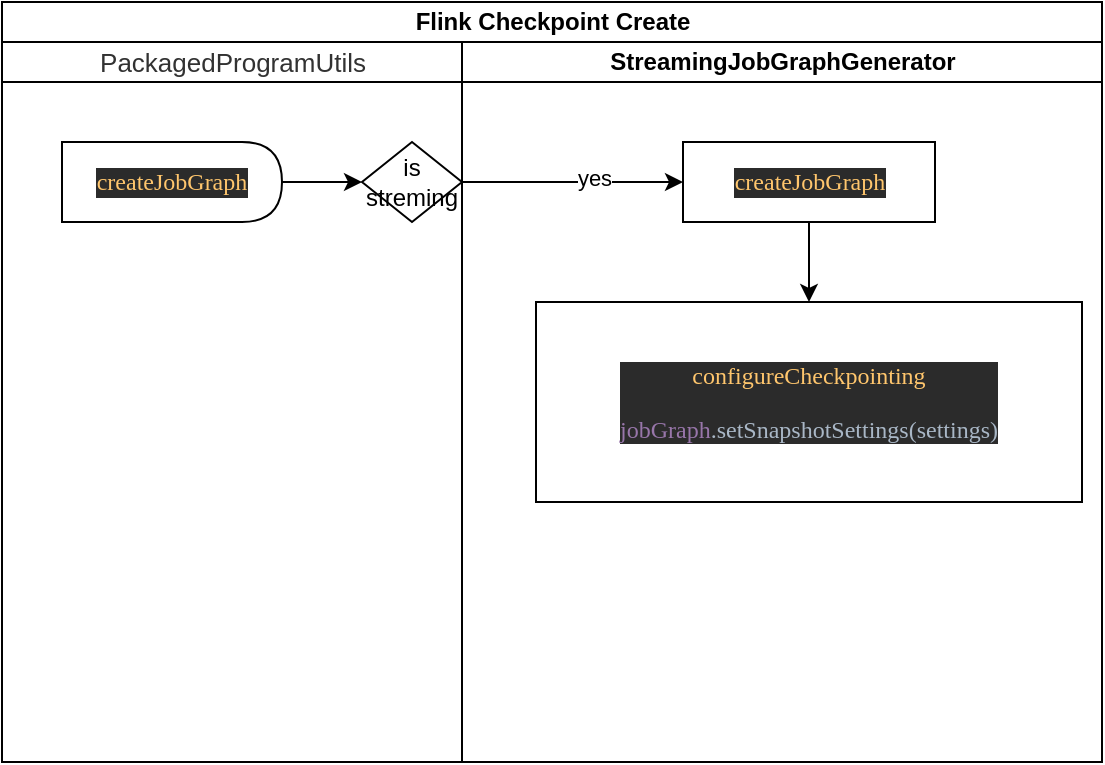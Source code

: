 <mxfile version="13.6.4" type="github" pages="2">
  <diagram id="-bwUwgzcoNaK2-YZ4em_" name="Page-1">
    <mxGraphModel dx="946" dy="519" grid="1" gridSize="10" guides="1" tooltips="1" connect="1" arrows="1" fold="1" page="1" pageScale="1" pageWidth="827" pageHeight="1169" math="0" shadow="0">
      <root>
        <mxCell id="0" />
        <mxCell id="1" parent="0" />
        <mxCell id="kCRBrZalbVwqJB-VtD9c-1" value="Flink Checkpoint Create" style="swimlane;html=1;childLayout=stackLayout;resizeParent=1;resizeParentMax=0;startSize=20;" parent="1" vertex="1">
          <mxGeometry x="130" y="30" width="550" height="380" as="geometry" />
        </mxCell>
        <mxCell id="kCRBrZalbVwqJB-VtD9c-2" value="&lt;span style=&quot;color: rgb(50 , 50 , 50) ; font-size: 13px ; font-weight: 400 ; background-color: rgba(255 , 255 , 255 , 0.01)&quot;&gt;PackagedProgramUtils&lt;/span&gt;" style="swimlane;html=1;startSize=20;" parent="kCRBrZalbVwqJB-VtD9c-1" vertex="1">
          <mxGeometry y="20" width="230" height="360" as="geometry" />
        </mxCell>
        <mxCell id="kCRBrZalbVwqJB-VtD9c-8" style="edgeStyle=orthogonalEdgeStyle;rounded=0;orthogonalLoop=1;jettySize=auto;html=1;entryX=0;entryY=0.5;entryDx=0;entryDy=0;" parent="kCRBrZalbVwqJB-VtD9c-2" source="kCRBrZalbVwqJB-VtD9c-5" target="kCRBrZalbVwqJB-VtD9c-7" edge="1">
          <mxGeometry relative="1" as="geometry" />
        </mxCell>
        <mxCell id="kCRBrZalbVwqJB-VtD9c-5" value="&lt;pre style=&quot;background-color: #2b2b2b ; color: #a9b7c6 ; font-family: &amp;#34;menlo&amp;#34; ; font-size: 9.0pt&quot;&gt;&lt;span style=&quot;color: #ffc66d&quot;&gt;createJobGraph&lt;/span&gt;&lt;/pre&gt;" style="shape=delay;whiteSpace=wrap;html=1;" parent="kCRBrZalbVwqJB-VtD9c-2" vertex="1">
          <mxGeometry x="30" y="50" width="110" height="40" as="geometry" />
        </mxCell>
        <mxCell id="kCRBrZalbVwqJB-VtD9c-7" value="is streming" style="rhombus;whiteSpace=wrap;html=1;" parent="kCRBrZalbVwqJB-VtD9c-2" vertex="1">
          <mxGeometry x="180" y="50" width="50" height="40" as="geometry" />
        </mxCell>
        <mxCell id="kCRBrZalbVwqJB-VtD9c-3" value="StreamingJobGraphGenerator" style="swimlane;html=1;startSize=20;" parent="kCRBrZalbVwqJB-VtD9c-1" vertex="1">
          <mxGeometry x="230" y="20" width="320" height="360" as="geometry" />
        </mxCell>
        <mxCell id="kCRBrZalbVwqJB-VtD9c-12" style="edgeStyle=orthogonalEdgeStyle;rounded=0;orthogonalLoop=1;jettySize=auto;html=1;entryX=0.5;entryY=0;entryDx=0;entryDy=0;" parent="kCRBrZalbVwqJB-VtD9c-3" source="kCRBrZalbVwqJB-VtD9c-6" target="kCRBrZalbVwqJB-VtD9c-13" edge="1">
          <mxGeometry relative="1" as="geometry">
            <mxPoint x="117" y="140" as="targetPoint" />
          </mxGeometry>
        </mxCell>
        <mxCell id="kCRBrZalbVwqJB-VtD9c-13" value="&lt;pre style=&quot;background-color: #2b2b2b ; color: #a9b7c6 ; font-family: &amp;#34;menlo&amp;#34; ; font-size: 9.0pt&quot;&gt;&lt;pre style=&quot;font-family: &amp;#34;menlo&amp;#34; ; font-size: 9pt&quot;&gt;&lt;span style=&quot;color: #ffc66d&quot;&gt;configureCheckpointing&lt;/span&gt;&lt;/pre&gt;&lt;pre style=&quot;font-family: &amp;#34;menlo&amp;#34; ; font-size: 9pt&quot;&gt;&lt;pre style=&quot;font-family: &amp;#34;menlo&amp;#34; ; font-size: 9pt&quot;&gt;&lt;span style=&quot;color: #9876aa&quot;&gt;jobGraph&lt;/span&gt;.setSnapshotSettings(settings)&lt;/pre&gt;&lt;/pre&gt;&lt;/pre&gt;" style="rounded=0;whiteSpace=wrap;html=1;" parent="kCRBrZalbVwqJB-VtD9c-3" vertex="1">
          <mxGeometry x="37" y="130" width="273" height="100" as="geometry" />
        </mxCell>
        <mxCell id="kCRBrZalbVwqJB-VtD9c-6" value="&lt;pre style=&quot;background-color: #2b2b2b ; color: #a9b7c6 ; font-family: &amp;#34;menlo&amp;#34; ; font-size: 9.0pt&quot;&gt;&lt;span style=&quot;color: #ffc66d&quot;&gt;createJobGraph&lt;/span&gt;&lt;/pre&gt;" style="rounded=0;whiteSpace=wrap;html=1;" parent="kCRBrZalbVwqJB-VtD9c-3" vertex="1">
          <mxGeometry x="110.5" y="50" width="126" height="40" as="geometry" />
        </mxCell>
        <mxCell id="kCRBrZalbVwqJB-VtD9c-9" style="edgeStyle=orthogonalEdgeStyle;rounded=0;orthogonalLoop=1;jettySize=auto;html=1;entryX=0;entryY=0.5;entryDx=0;entryDy=0;" parent="kCRBrZalbVwqJB-VtD9c-1" source="kCRBrZalbVwqJB-VtD9c-7" target="kCRBrZalbVwqJB-VtD9c-6" edge="1">
          <mxGeometry relative="1" as="geometry" />
        </mxCell>
        <mxCell id="kCRBrZalbVwqJB-VtD9c-11" value="yes" style="edgeLabel;html=1;align=center;verticalAlign=middle;resizable=0;points=[];" parent="kCRBrZalbVwqJB-VtD9c-9" vertex="1" connectable="0">
          <mxGeometry x="0.2" y="-2" relative="1" as="geometry">
            <mxPoint x="-1" y="-4" as="offset" />
          </mxGeometry>
        </mxCell>
      </root>
    </mxGraphModel>
  </diagram>
  <diagram id="8WwRtFNGggOJ9CP-uhb-" name="Page-2">
    <mxGraphModel dx="652" dy="358" grid="1" gridSize="10" guides="1" tooltips="1" connect="1" arrows="1" fold="1" page="1" pageScale="1" pageWidth="827" pageHeight="1169" math="0" shadow="0">
      <root>
        <mxCell id="7VZgReDYUciJBMXoe0BF-0" />
        <mxCell id="7VZgReDYUciJBMXoe0BF-1" parent="7VZgReDYUciJBMXoe0BF-0" />
        <mxCell id="F6F0eCZLSMVdBYBO7GZh-0" value="发起Checkpoint" style="swimlane;html=1;childLayout=stackLayout;resizeParent=1;resizeParentMax=0;startSize=20;" vertex="1" parent="7VZgReDYUciJBMXoe0BF-1">
          <mxGeometry x="230" y="150" width="1290" height="410" as="geometry" />
        </mxCell>
        <mxCell id="F6F0eCZLSMVdBYBO7GZh-1" value="ExecutionGraph" style="swimlane;html=1;startSize=20;" vertex="1" parent="F6F0eCZLSMVdBYBO7GZh-0">
          <mxGeometry y="20" width="250" height="390" as="geometry" />
        </mxCell>
        <mxCell id="F6F0eCZLSMVdBYBO7GZh-5" value="&lt;pre style=&quot;background-color: #2b2b2b ; color: #a9b7c6 ; font-family: &amp;#34;menlo&amp;#34; ; font-size: 9.0pt&quot;&gt;&lt;span style=&quot;color: #ffc66d&quot;&gt;enableCheckpointing&lt;/span&gt;&lt;/pre&gt;" style="shape=delay;whiteSpace=wrap;html=1;" vertex="1" parent="F6F0eCZLSMVdBYBO7GZh-1">
          <mxGeometry x="20" y="50" width="140" height="40" as="geometry" />
        </mxCell>
        <mxCell id="F6F0eCZLSMVdBYBO7GZh-9" value="&lt;pre style=&quot;background-color: #2b2b2b ; color: #a9b7c6 ; font-family: &amp;#34;menlo&amp;#34; ; font-size: 9.0pt&quot;&gt;&lt;pre style=&quot;font-family: &amp;#34;menlo&amp;#34; ; font-size: 9pt&quot;&gt;&lt;span style=&quot;color: #ffc66d&quot;&gt;registerJobStatusListener&lt;/span&gt;&lt;/pre&gt;&lt;/pre&gt;" style="rounded=0;whiteSpace=wrap;html=1;" vertex="1" parent="F6F0eCZLSMVdBYBO7GZh-1">
          <mxGeometry x="10" y="170" width="210" height="40" as="geometry" />
        </mxCell>
        <mxCell id="F6F0eCZLSMVdBYBO7GZh-2" value="CheckpointCoordinator" style="swimlane;html=1;startSize=20;" vertex="1" parent="F6F0eCZLSMVdBYBO7GZh-0">
          <mxGeometry x="250" y="20" width="310" height="390" as="geometry" />
        </mxCell>
        <mxCell id="F6F0eCZLSMVdBYBO7GZh-6" value="&lt;pre style=&quot;background-color: #2b2b2b ; color: #a9b7c6 ; font-family: &amp;#34;menlo&amp;#34; ; font-size: 9.0pt&quot;&gt;&lt;span style=&quot;color: #ffc66d&quot;&gt;createActivatorDeactivator&lt;/span&gt;&lt;/pre&gt;" style="rounded=0;whiteSpace=wrap;html=1;" vertex="1" parent="F6F0eCZLSMVdBYBO7GZh-2">
          <mxGeometry x="30" y="50" width="195" height="40" as="geometry" />
        </mxCell>
        <mxCell id="F6F0eCZLSMVdBYBO7GZh-16" style="edgeStyle=orthogonalEdgeStyle;rounded=0;orthogonalLoop=1;jettySize=auto;html=1;entryX=0.5;entryY=0;entryDx=0;entryDy=0;" edge="1" parent="F6F0eCZLSMVdBYBO7GZh-2" source="F6F0eCZLSMVdBYBO7GZh-14" target="F6F0eCZLSMVdBYBO7GZh-15">
          <mxGeometry relative="1" as="geometry" />
        </mxCell>
        <mxCell id="F6F0eCZLSMVdBYBO7GZh-14" value="&lt;pre style=&quot;background-color: #2b2b2b ; color: #a9b7c6 ; font-family: &amp;#34;menlo&amp;#34; ; font-size: 9.0pt&quot;&gt;&lt;pre style=&quot;font-family: &amp;#34;menlo&amp;#34; ; font-size: 9pt&quot;&gt;&lt;span style=&quot;color: #ffc66d&quot;&gt;preCheckBeforeTriggeringCheckpoint&lt;/span&gt;&lt;/pre&gt;&lt;/pre&gt;" style="whiteSpace=wrap;html=1;" vertex="1" parent="F6F0eCZLSMVdBYBO7GZh-2">
          <mxGeometry x="30" y="200" width="245" height="30" as="geometry" />
        </mxCell>
        <mxCell id="F6F0eCZLSMVdBYBO7GZh-18" style="edgeStyle=orthogonalEdgeStyle;rounded=0;orthogonalLoop=1;jettySize=auto;html=1;" edge="1" parent="F6F0eCZLSMVdBYBO7GZh-2" source="F6F0eCZLSMVdBYBO7GZh-15" target="F6F0eCZLSMVdBYBO7GZh-17">
          <mxGeometry relative="1" as="geometry" />
        </mxCell>
        <mxCell id="F6F0eCZLSMVdBYBO7GZh-15" value="&lt;pre style=&quot;background-color: #2b2b2b ; color: #a9b7c6 ; font-family: &amp;#34;menlo&amp;#34; ; font-size: 9.0pt&quot;&gt;&lt;pre style=&quot;font-family: &amp;#34;menlo&amp;#34; ; font-size: 9pt&quot;&gt;&lt;pre style=&quot;font-family: &amp;#34;menlo&amp;#34; ; font-size: 9pt&quot;&gt;&lt;pre style=&quot;font-family: &amp;#34;menlo&amp;#34; ; font-size: 9pt&quot;&gt;&lt;span style=&quot;color: #ffc66d&quot;&gt;checkConcurrentCheckpoints&lt;/span&gt;&lt;/pre&gt;&lt;/pre&gt;&lt;/pre&gt;&lt;/pre&gt;" style="whiteSpace=wrap;html=1;" vertex="1" parent="F6F0eCZLSMVdBYBO7GZh-2">
          <mxGeometry x="30" y="250" width="245" height="30" as="geometry" />
        </mxCell>
        <mxCell id="F6F0eCZLSMVdBYBO7GZh-17" value="&lt;pre style=&quot;background-color: #2b2b2b ; color: #a9b7c6 ; font-family: &amp;#34;menlo&amp;#34; ; font-size: 9.0pt&quot;&gt;&lt;pre style=&quot;font-family: &amp;#34;menlo&amp;#34; ; font-size: 9pt&quot;&gt;&lt;pre style=&quot;font-family: &amp;#34;menlo&amp;#34; ; font-size: 9pt&quot;&gt;&lt;pre style=&quot;font-family: &amp;#34;menlo&amp;#34; ; font-size: 9pt&quot;&gt;&lt;pre style=&quot;font-family: &amp;#34;menlo&amp;#34; ; font-size: 9pt&quot;&gt;&lt;span style=&quot;color: #ffc66d&quot;&gt;checkMinPauseBetweenCheckpoints&lt;/span&gt;&lt;/pre&gt;&lt;/pre&gt;&lt;/pre&gt;&lt;/pre&gt;&lt;/pre&gt;" style="whiteSpace=wrap;html=1;" vertex="1" parent="F6F0eCZLSMVdBYBO7GZh-2">
          <mxGeometry x="30" y="300" width="245" height="30" as="geometry" />
        </mxCell>
        <mxCell id="F6F0eCZLSMVdBYBO7GZh-4" value="CheckpointCoordinator.ScheduledTrigger" style="swimlane;html=1;startSize=20;" vertex="1" parent="F6F0eCZLSMVdBYBO7GZh-0">
          <mxGeometry x="560" y="20" width="320" height="390" as="geometry" />
        </mxCell>
        <mxCell id="F6F0eCZLSMVdBYBO7GZh-3" value="Lane 3" style="swimlane;html=1;startSize=20;" vertex="1" parent="F6F0eCZLSMVdBYBO7GZh-0">
          <mxGeometry x="880" y="20" width="90" height="390" as="geometry" />
        </mxCell>
        <mxCell id="F6F0eCZLSMVdBYBO7GZh-7" style="edgeStyle=orthogonalEdgeStyle;rounded=0;orthogonalLoop=1;jettySize=auto;html=1;entryX=0;entryY=0.5;entryDx=0;entryDy=0;" edge="1" parent="F6F0eCZLSMVdBYBO7GZh-0" source="F6F0eCZLSMVdBYBO7GZh-5" target="F6F0eCZLSMVdBYBO7GZh-6">
          <mxGeometry relative="1" as="geometry" />
        </mxCell>
        <mxCell id="F6F0eCZLSMVdBYBO7GZh-10" style="edgeStyle=orthogonalEdgeStyle;rounded=0;orthogonalLoop=1;jettySize=auto;html=1;entryX=1;entryY=0.5;entryDx=0;entryDy=0;exitX=0.5;exitY=1;exitDx=0;exitDy=0;" edge="1" parent="F6F0eCZLSMVdBYBO7GZh-0" source="F6F0eCZLSMVdBYBO7GZh-6" target="F6F0eCZLSMVdBYBO7GZh-9">
          <mxGeometry relative="1" as="geometry" />
        </mxCell>
        <mxCell id="F6F0eCZLSMVdBYBO7GZh-19" value="CheckpointCoordinator.ScheduledTrigger" style="swimlane;html=1;startSize=20;" vertex="1" parent="F6F0eCZLSMVdBYBO7GZh-0">
          <mxGeometry x="970" y="20" width="320" height="390" as="geometry" />
        </mxCell>
        <mxCell id="F6F0eCZLSMVdBYBO7GZh-13" style="edgeStyle=orthogonalEdgeStyle;rounded=0;orthogonalLoop=1;jettySize=auto;html=1;entryX=1;entryY=0.5;entryDx=0;entryDy=0;" edge="1" parent="7VZgReDYUciJBMXoe0BF-1" source="F6F0eCZLSMVdBYBO7GZh-12" target="F6F0eCZLSMVdBYBO7GZh-14">
          <mxGeometry relative="1" as="geometry">
            <mxPoint x="840" y="370" as="targetPoint" />
          </mxGeometry>
        </mxCell>
        <mxCell id="F6F0eCZLSMVdBYBO7GZh-12" value="&lt;pre style=&quot;background-color: #2b2b2b ; color: #a9b7c6 ; font-family: &amp;#34;menlo&amp;#34; ; font-size: 9.0pt&quot;&gt;&lt;span style=&quot;color: #ffc66d&quot;&gt;triggerCheckpoint&lt;/span&gt;&lt;/pre&gt;" style="whiteSpace=wrap;html=1;" vertex="1" parent="7VZgReDYUciJBMXoe0BF-1">
          <mxGeometry x="810" y="220" width="140" height="30" as="geometry" />
        </mxCell>
      </root>
    </mxGraphModel>
  </diagram>
</mxfile>
